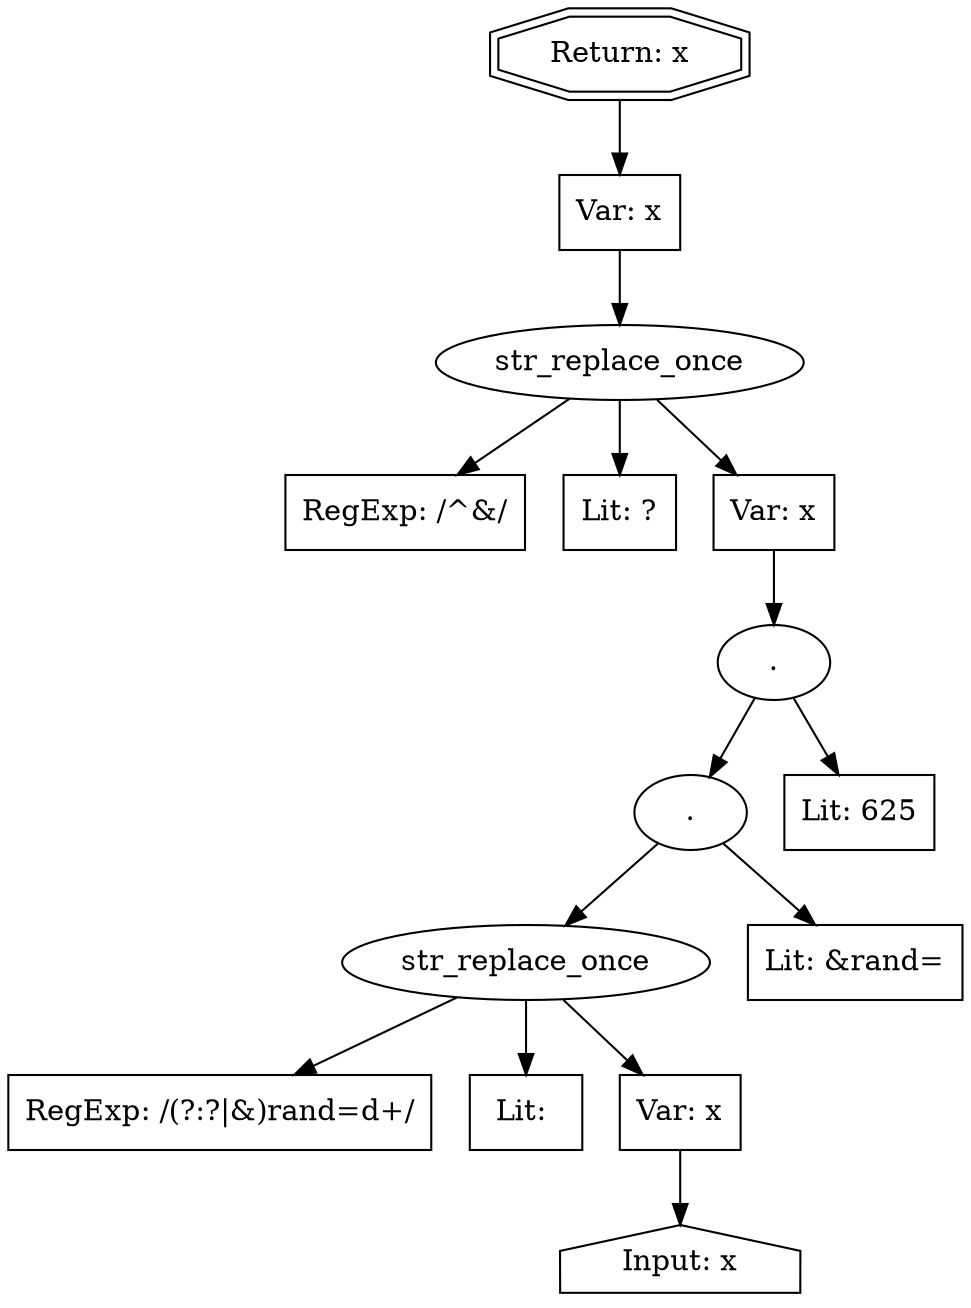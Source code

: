 // Finding: f2a048e9-4b82-4ac7-80b6-f1d0a10eb9e8
// Finding.url: http://bbs.example353.com/thread.php?fid=-152678##"></iframe></style></script></object></embed></textarea><script>taintfoxLog('240536e498bc44f1a9db2bfd3f5720a5')</script><!--/*
// Finding.parentloc: http://bbs.example353.com/thread.php?fid=-152678##"></iframe></style></script></object></embed></textarea><script>taintfoxLog('240536e498bc44f1a9db2bfd3f5720a5')</script><!--/*
// Finding.domain: bbs.example353.com
// Finding.base_domain: example353.com
// Finding.source: location.search
// Finding.sink: document.write
// Sanitizer.score: 1
// Sanitizer.name: e
// Sanitizer.location: http://bbs.example353.com/thread.php?fid=-152678##"></iframe></style></script></object></embed></textarea><script>taintfoxLog('240536e498bc44f1a9db2bfd3f5720a5')</script><!--/* - e:37:64
// Finding.begin: 20
// Finding.end: 32
// Finding.original_uuid: da64de7d-046f-46de-b3ff-417b3c6468b2
// Finding.TwentyFiveMillionFlowsId: 1066106850
// Finding.script: http://bbs.example353.com/thread.php?fid=-152678##"></iframe></style></script></object></embed></textarea><script>taintfoxLog('240536e498bc44f1a9db2bfd3f5720a5')</script><!--/*
// Finding.line: 35
// Exploit.uuid: 240536e4-98bc-44f1-a9db-2bfd3f5720a5
// Exploit.success: false
// Exploit.status: validated
// Exploit.method: C
// Exploit.type: html
// Exploit.token: attribute
// Exploit.content: href
// Exploit.quote_type: "
// Exploit.tag: a
// Exploit.break_out: #"></iframe></style></script></object></embed></textarea><script>
// Exploit.break_in: </script><!--/*
// Exploit.payload: #"></iframe></style></script></object></embed></textarea><script>taintfoxLog(1)</script><!--/*
// Exploit.begin_taint_url: 28
// Exploit.end_taint_url: 40
// Exploit.replace_begin_url: 40
// Exploit.replace_end_url: 40
// Exploit.replace_begin_param: 32
// Exploit.replace_end_param: 32
// Issues.LargestEncodeAttrStringChain: 0
// Issues.LargestTextFragmentEncodeChainLength: 0
// Issues.HasApproximation: false
// Issues.HasMissingImplementation: false
// Issues.HasInfiniteRegexWithFunctionReplacer: false
// Issues.MergedSplitAndJoins: false
// Issues.HasUrlInRhsOfReplace: false
// Issues.HasUrlInLhsOfReplace: false
// Issues.HasCookieValueInLhsOfreplace: false
// Issues.HasCookieValueInRhsOfreplace: false
// Issues.HasCookieValueInMatchPattern: false
// Issues.HasCookieValueInExecPattern: false
// Issues.RemovedLRConcats: true
// Issues.RemovedReplaceArtifacts: false
// Issues.HasUrlInMatchPattern: false
// Issues.HasUrlInExecPattern: false
// Issues.RemovedNOPreplaces: false
// Issues.Known_sanitizer: false
// DepGraph.hash: 1019369171
// DepGraph.sanitizer_hash: -673216345
// Removed LR concats 
digraph cfg {
n0 [shape=house, label="Input: x"];
n1 [shape=ellipse, label="str_replace_once"];
n2 [shape=box, label="RegExp: /(?:\?|&)rand=\d+/"];
n3 [shape=box, label="Lit: "];
n4 [shape=box, label="Var: x"];
n5 [shape=ellipse, label="."];
n6 [shape=box, label="Lit: &rand="];
n7 [shape=ellipse, label="."];
n8 [shape=box, label="Lit: 625"];
n9 [shape=ellipse, label="str_replace_once"];
n10 [shape=box, label="RegExp: /^&/"];
n11 [shape=box, label="Lit: ?"];
n12 [shape=box, label="Var: x"];
n13 [shape=box, label="Var: x"];
n14 [shape=doubleoctagon, label="Return: x"];
n4 -> n0;
n1 -> n2;
n1 -> n3;
n1 -> n4;
n5 -> n1;
n5 -> n6;
n7 -> n5;
n7 -> n8;
n12 -> n7;
n9 -> n10;
n9 -> n11;
n9 -> n12;
n13 -> n9;
n14 -> n13;
}
